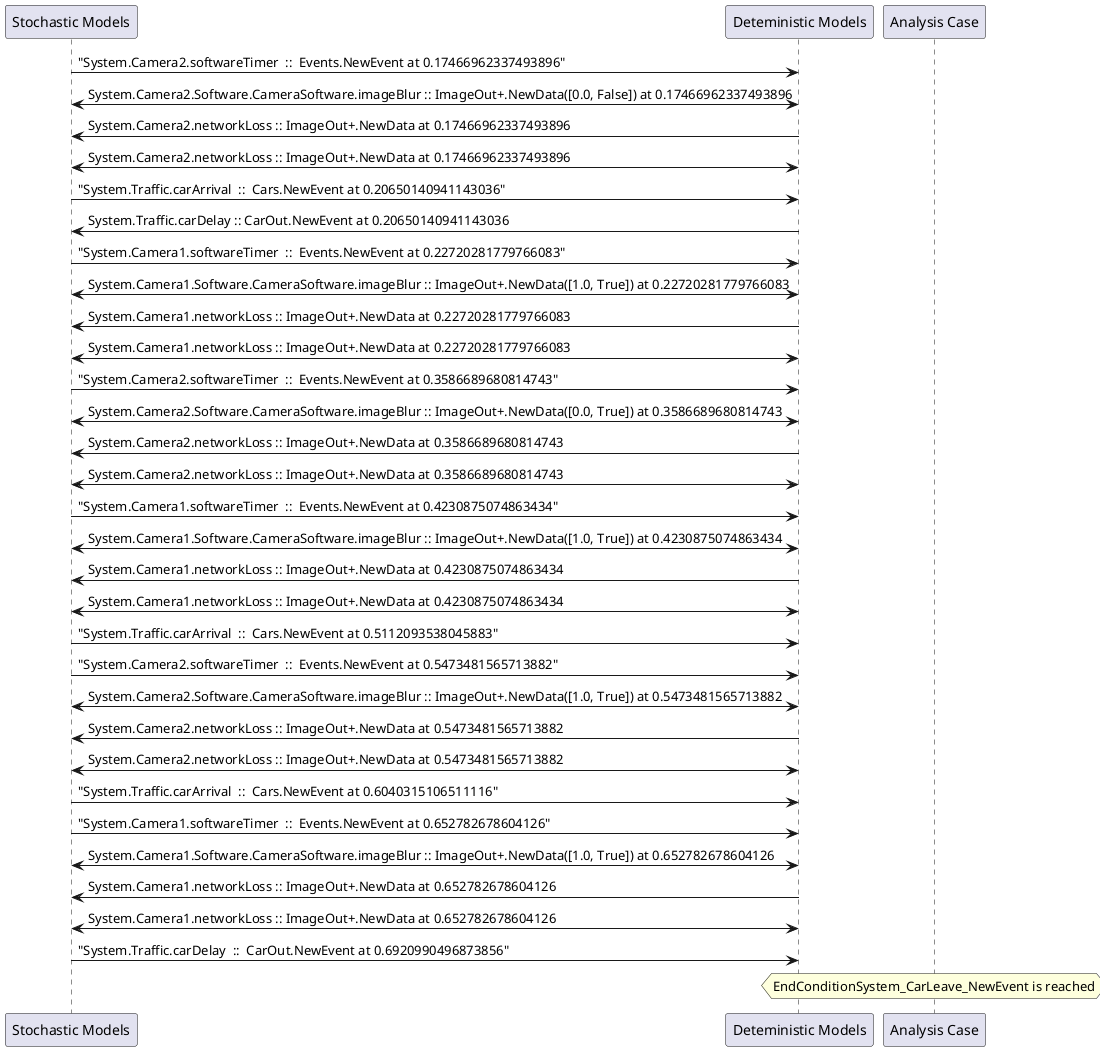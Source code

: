 
	@startuml
	participant "Stochastic Models" as stochmodel
	participant "Deteministic Models" as detmodel
	participant "Analysis Case" as analysis
	{23438_stop} stochmodel -> detmodel : "System.Camera2.softwareTimer  ::  Events.NewEvent at 0.17466962337493896"
detmodel <-> stochmodel : System.Camera2.Software.CameraSoftware.imageBlur :: ImageOut+.NewData([0.0, False]) at 0.17466962337493896
detmodel -> stochmodel : System.Camera2.networkLoss :: ImageOut+.NewData at 0.17466962337493896
detmodel <-> stochmodel : System.Camera2.networkLoss :: ImageOut+.NewData at 0.17466962337493896
{23453_stop} stochmodel -> detmodel : "System.Traffic.carArrival  ::  Cars.NewEvent at 0.20650140941143036"
{23464_start} detmodel -> stochmodel : System.Traffic.carDelay :: CarOut.NewEvent at 0.20650140941143036
{23423_stop} stochmodel -> detmodel : "System.Camera1.softwareTimer  ::  Events.NewEvent at 0.22720281779766083"
detmodel <-> stochmodel : System.Camera1.Software.CameraSoftware.imageBlur :: ImageOut+.NewData([1.0, True]) at 0.22720281779766083
detmodel -> stochmodel : System.Camera1.networkLoss :: ImageOut+.NewData at 0.22720281779766083
detmodel <-> stochmodel : System.Camera1.networkLoss :: ImageOut+.NewData at 0.22720281779766083
{23439_stop} stochmodel -> detmodel : "System.Camera2.softwareTimer  ::  Events.NewEvent at 0.3586689680814743"
detmodel <-> stochmodel : System.Camera2.Software.CameraSoftware.imageBlur :: ImageOut+.NewData([0.0, True]) at 0.3586689680814743
detmodel -> stochmodel : System.Camera2.networkLoss :: ImageOut+.NewData at 0.3586689680814743
detmodel <-> stochmodel : System.Camera2.networkLoss :: ImageOut+.NewData at 0.3586689680814743
{23424_stop} stochmodel -> detmodel : "System.Camera1.softwareTimer  ::  Events.NewEvent at 0.4230875074863434"
detmodel <-> stochmodel : System.Camera1.Software.CameraSoftware.imageBlur :: ImageOut+.NewData([1.0, True]) at 0.4230875074863434
detmodel -> stochmodel : System.Camera1.networkLoss :: ImageOut+.NewData at 0.4230875074863434
detmodel <-> stochmodel : System.Camera1.networkLoss :: ImageOut+.NewData at 0.4230875074863434
{23454_stop} stochmodel -> detmodel : "System.Traffic.carArrival  ::  Cars.NewEvent at 0.5112093538045883"
{23440_stop} stochmodel -> detmodel : "System.Camera2.softwareTimer  ::  Events.NewEvent at 0.5473481565713882"
detmodel <-> stochmodel : System.Camera2.Software.CameraSoftware.imageBlur :: ImageOut+.NewData([1.0, True]) at 0.5473481565713882
detmodel -> stochmodel : System.Camera2.networkLoss :: ImageOut+.NewData at 0.5473481565713882
detmodel <-> stochmodel : System.Camera2.networkLoss :: ImageOut+.NewData at 0.5473481565713882
{23455_stop} stochmodel -> detmodel : "System.Traffic.carArrival  ::  Cars.NewEvent at 0.6040315106511116"
{23425_stop} stochmodel -> detmodel : "System.Camera1.softwareTimer  ::  Events.NewEvent at 0.652782678604126"
detmodel <-> stochmodel : System.Camera1.Software.CameraSoftware.imageBlur :: ImageOut+.NewData([1.0, True]) at 0.652782678604126
detmodel -> stochmodel : System.Camera1.networkLoss :: ImageOut+.NewData at 0.652782678604126
detmodel <-> stochmodel : System.Camera1.networkLoss :: ImageOut+.NewData at 0.652782678604126
{23464_stop} stochmodel -> detmodel : "System.Traffic.carDelay  ::  CarOut.NewEvent at 0.6920990496873856"
{23464_start} <-> {23464_stop} : delay
hnote over analysis 
EndConditionSystem_CarLeave_NewEvent is reached
endnote
@enduml